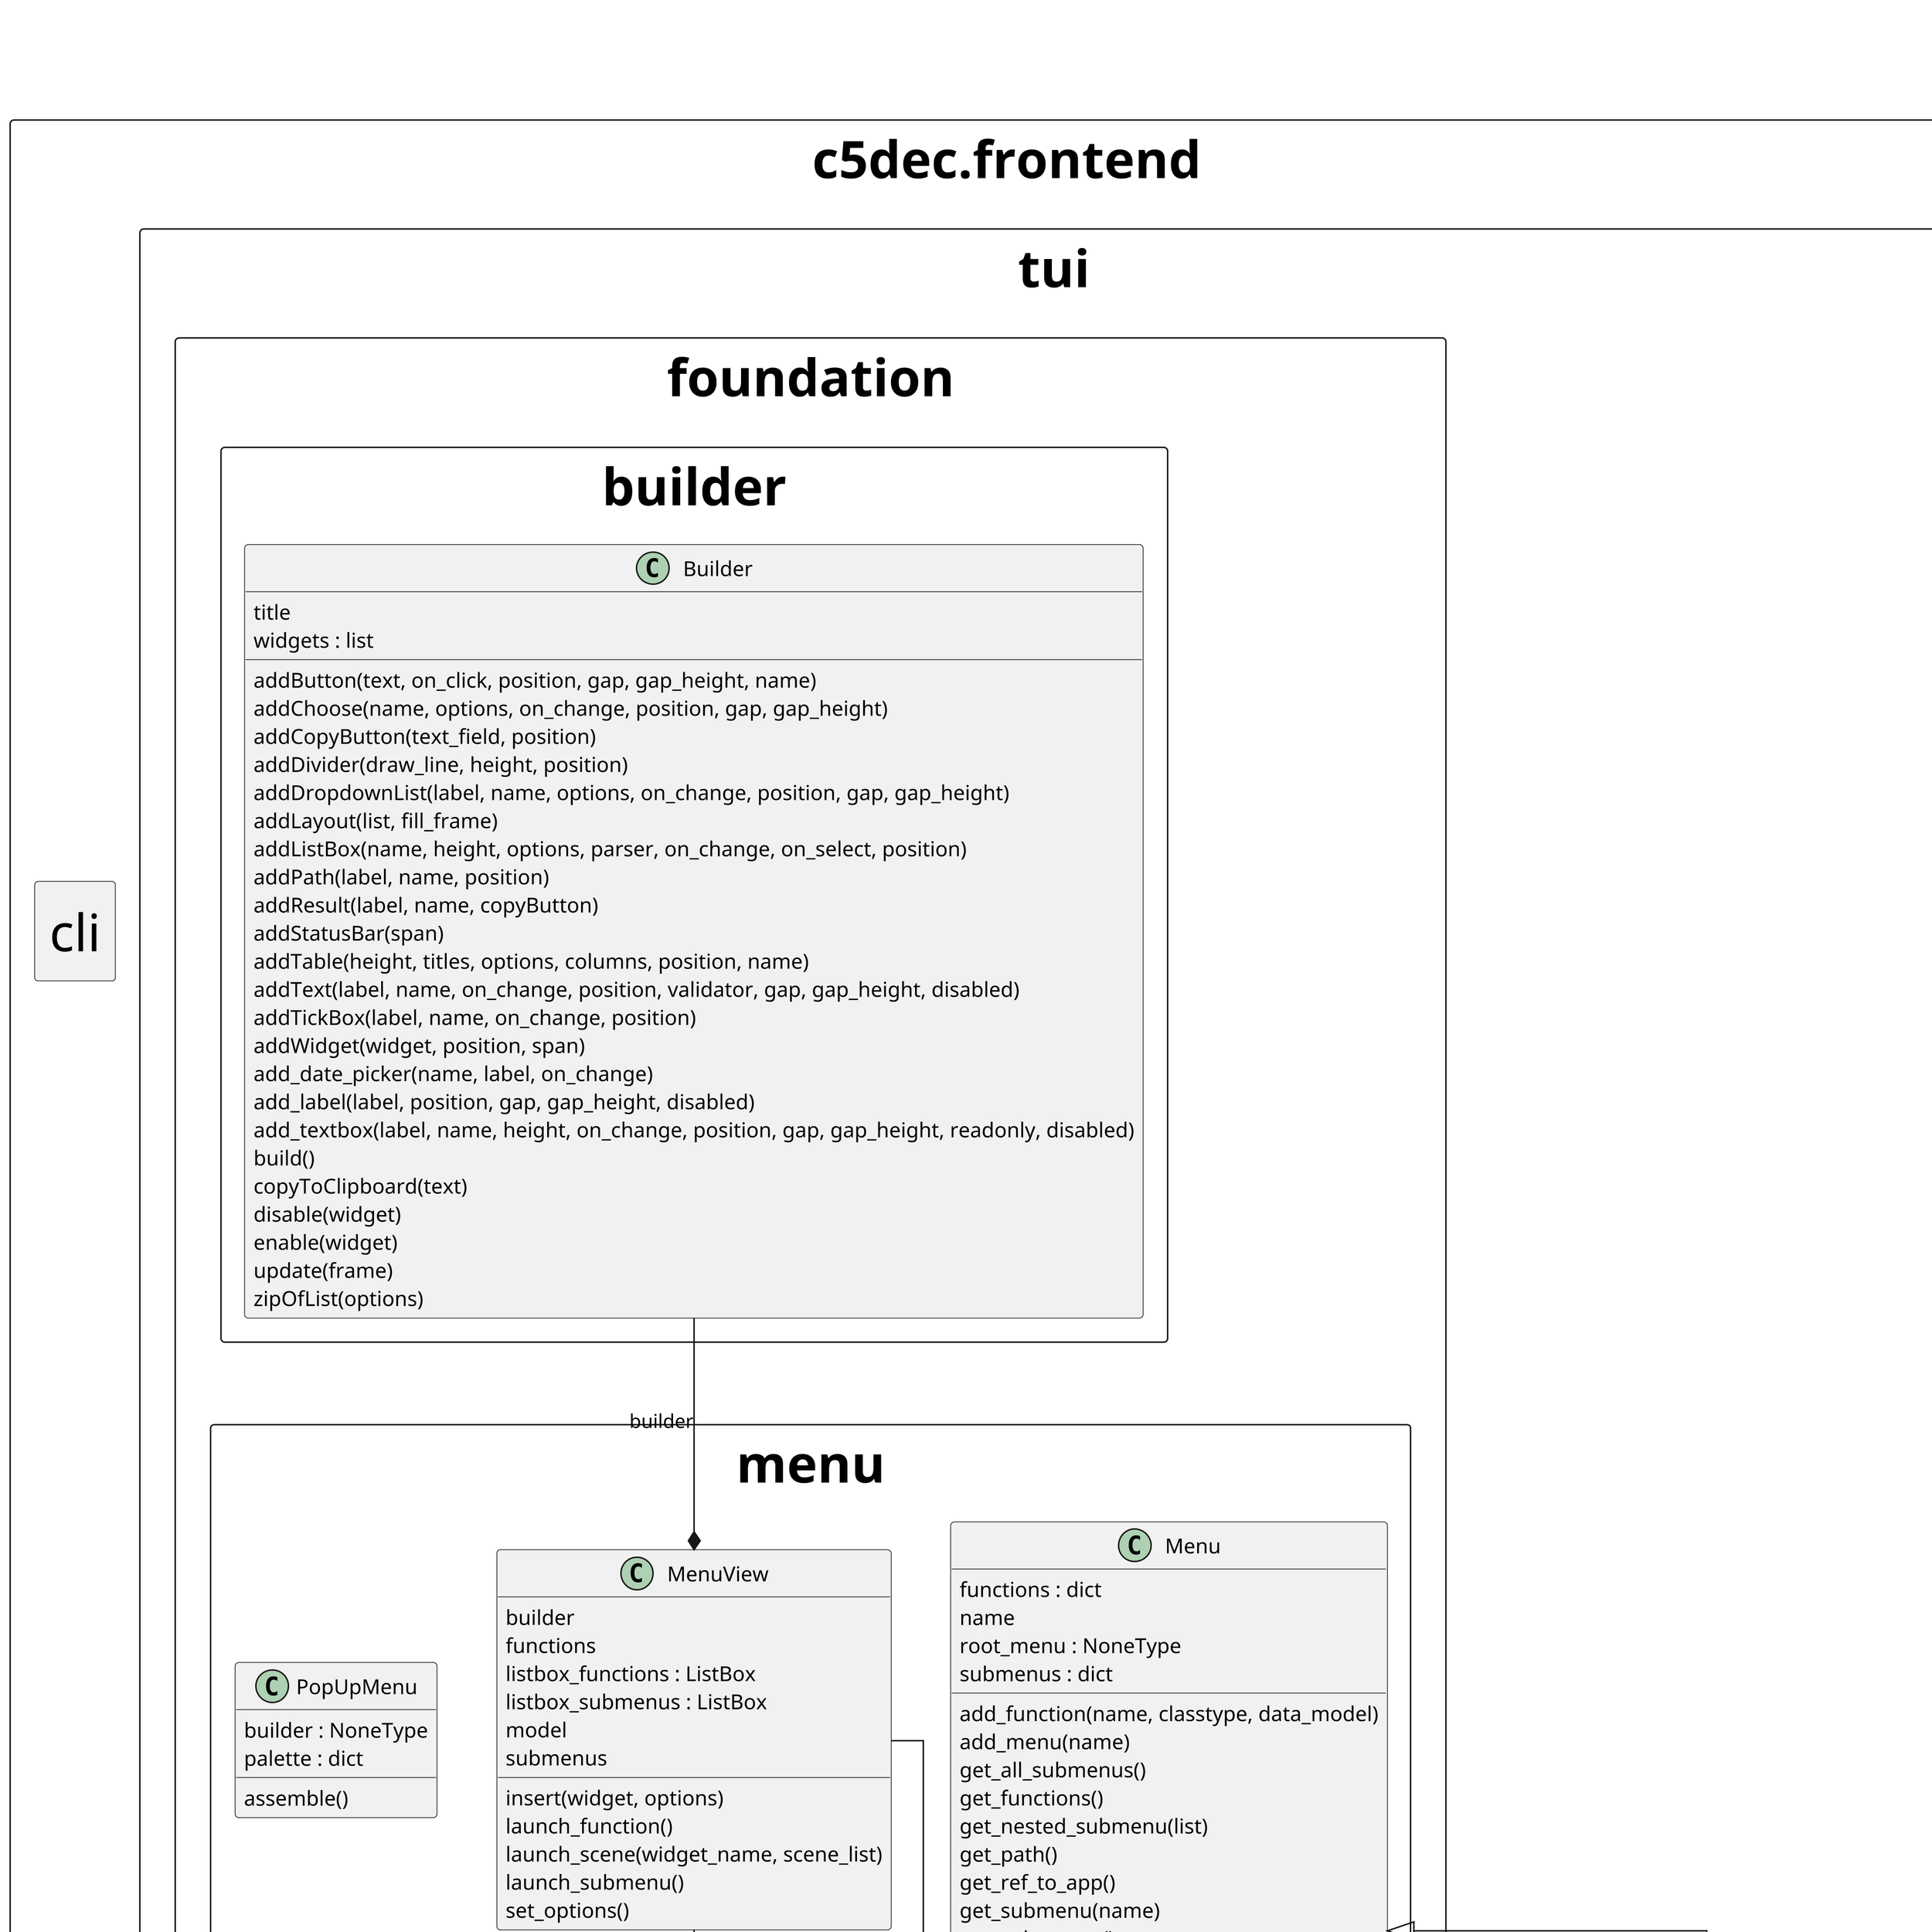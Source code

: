 @startuml classes
set namespaceSeparator none
<style>
title {
  FontSize 35
}
map {
  BackgroundColor azure
  FontSize 25
  FontStyle bold
}
class<<BaseClass>> {
  BaseClass {
    BackgroundColor lightblue
  }
}
class<<BaseBuilder>> {
  BaseBuilder {
    BackgroundColor business
  }
rectangle {
  FontSize 25
}
}
</style>
skinparam linetype ortho
skinparam dpi 300
skinparam nodesep 40
skinparam ranksep 10

title "Class Diagram"

together {
  rectangle "c5dec.core" {
    rectangle "isms" {
      class ActivityReport {
        activity_report : dict
        author : str
        authors
        beginning_date : int
        folders : dict
        path : str
        get_activity_report()
        get_authors()
        get_date_and_event(folder, file)
        get_days_in_month(month, year)
        get_user(filename)
        save_to_csv(csv_file)
        scandir()
        set_date(months, days, hours)
      }
      class WordTagProcessor {
        csv_path
        default_link : str
        doc
        doc_path
        ignore_missing_tag_mapping : bool
        keep_style : bool
        output_name : str
        params_are_set : bool
        paras
        regex_text : str
        tag_dictionary : NoneType
        tag_regex
        convert_tags_to_hyperlinks(keep_style)
        create_hyperlink_element(p, link)
        create_hyperlink_run(hyperlink_element, link_text, para, run)
        create_run_element()
        create_text_element(text)
        delete_para(p)
        extend_para(p, text, tag, link, skip_tag)
        process_paras_for_tags()
        read_csv_into_dict(filepath)
        rebuild_para(p, text1, tag, text2, link)
        rebuild_paras_for_tags()
        set_params(doc_path, csv_path, regex_text, ignore_missing_tag)
      }
      class DocListAssistant {
        doc_scan_path : str
        doclist : list
        doclist_path : str
        folders : dict
        unlisted_docs : list
        used_filename_column_name : str
        get_unlisted_docs()
        save_to_csv(csv_file)
        scandir()
      }
      ActivityReport -[hidden]- WordTagProcessor
    }

    rectangle "pm" {
      class TimeReportAssistant {
        apply_filters : bool
        consolidated_tsh_df : NoneType
        df : NoneType
        filter_field : str
        filter_field_value : str
        from_date : NoneType
        input_file_path : str
        to_date : NoneType
        tsh_folder_path : str
        add_missing_columns(df)
        clean_consolidated_dataframe()
        consolidate_timesheets()
        convert_openproject_time_report_to_IAL_format()
        extract_time_interval(df, start_col_name, end_col_name, duration_col_name)
        get_staff_acronyms_dictionary()
        get_timerep_fields()
        make_date_field(row)
        read_csv_to_df(csv_path) -> pd.DataFrame
        read_tshparams_config_into_dict()
        replace_key_with_value_in_df_column(dataframe, df_col_name, key_list, value_list)
        save_consolidated_tsh_df_to_excel() -> None
        save_processed_timerep_df_to_excel() -> None
        set_timerep_parameters(source_folder, apply_filters, from_date, to_date, filter_field, filter_field_value)
        set_tsh_folder_path(path)
      }
    }

    rectangle "cct" {
      note right of cct {
        "See 'Class Diagram: c5dec.core.cct"
      }
    }

    pm -[hidden]down- cct
    cct -[hidden]right- isms
  }

  rectangle "c5dec.frontend" {

    rectangle "tui" as TUI {
      rectangle "foundation" {
        rectangle "menu" {
          class BaseView {
            builder : NoneType
            controller
            data_model
            menu_title : str
            root_menu
            assemble()
            back()
            clear_text_fields(field_list)
            get_data_model()
            get_menu_title()
            get_value_from_json(key, default_value)
            quit()
            setController(controller)
            set_data_model(model)
            set_menu_title(title)
          }
          class Menu {
            functions : dict
            name
            root_menu : NoneType
            submenus : dict
            add_function(name, classtype, data_model)
            add_menu(name)
            get_all_submenus()
            get_functions()
            get_nested_submenu(list)
            get_path()
            get_ref_to_app()
            get_submenu(name)
            get_submenus()
          }
          class MenuView {
            builder
            functions
            listbox_functions : ListBox
            listbox_submenus : ListBox
            model
            submenus
            insert(widget, options)
            launch_function()
            launch_scene(widget_name, scene_list)
            launch_submenu()
            set_options()
          }
          class PopUpMenu {
            builder : NoneType
            palette : dict
            assemble()
          }
        }
        rectangle "builder" {
          class Builder {
            title
            widgets : list
            addButton(text, on_click, position, gap, gap_height, name)
            addChoose(name, options, on_change, position, gap, gap_height)
            addCopyButton(text_field, position)
            addDivider(draw_line, height, position)
            addDropdownList(label, name, options, on_change, position, gap, gap_height)
            addLayout(list, fill_frame)
            addListBox(name, height, options, parser, on_change, on_select, position)
            addPath(label, name, position)
            addResult(label, name, copyButton)
            addStatusBar(span)
            addTable(height, titles, options, columns, position, name)
            addText(label, name, on_change, position, validator, gap, gap_height, disabled)
            addTickBox(label, name, on_change, position)
            addWidget(widget, position, span)
            add_date_picker(name, label, on_change)
            add_label(label, position, gap, gap_height, disabled)
            add_textbox(label, name, height, on_change, position, gap, gap_height, readonly, disabled)
            build()
            copyToClipboard(text)
            disable(widget)
            enable(widget)
            update(frame)
            zipOfList(options)
          }
        }
      }
      rectangle "application" {
        class Application {
          data_models : dict
          menu_view : NoneType
          demo(screen, scene, menu)
          get_data_model(name)
          get_value_from_json(key, default_value)
          run()
          setLanguage(lang)
          set_data_model(name, model)
        }
      }
    }

    rectangle "cli" {

    }
  }
}


rectangle "c5dec.common" {
  class C5decError {
  }
  class C5decInfo {
  }
  class C5decWarning {
  }
  class Capture {
    catch : bool
  }
  together {
    class HelpFormatter {
    }
    class WarningFormatter {
      default_format
      verbose_format
      format(record)
    }
  }
  C5decInfo -up|> C5decWarning
  C5decWarning -up|> C5decError

}

rectangle "c5dec.psi" {
  rectangle "security" {
    class InputValidation {
      validate_input_with_regex(input, regex)
      validate_integer_input(input)
    }
  }
}

c5dec.psi -[hidden]up- c5dec.common



Application --|> Menu
MenuView --|> BaseView
Builder --* MenuView : builder
MenuView --* Application : menu_view

@enduml
